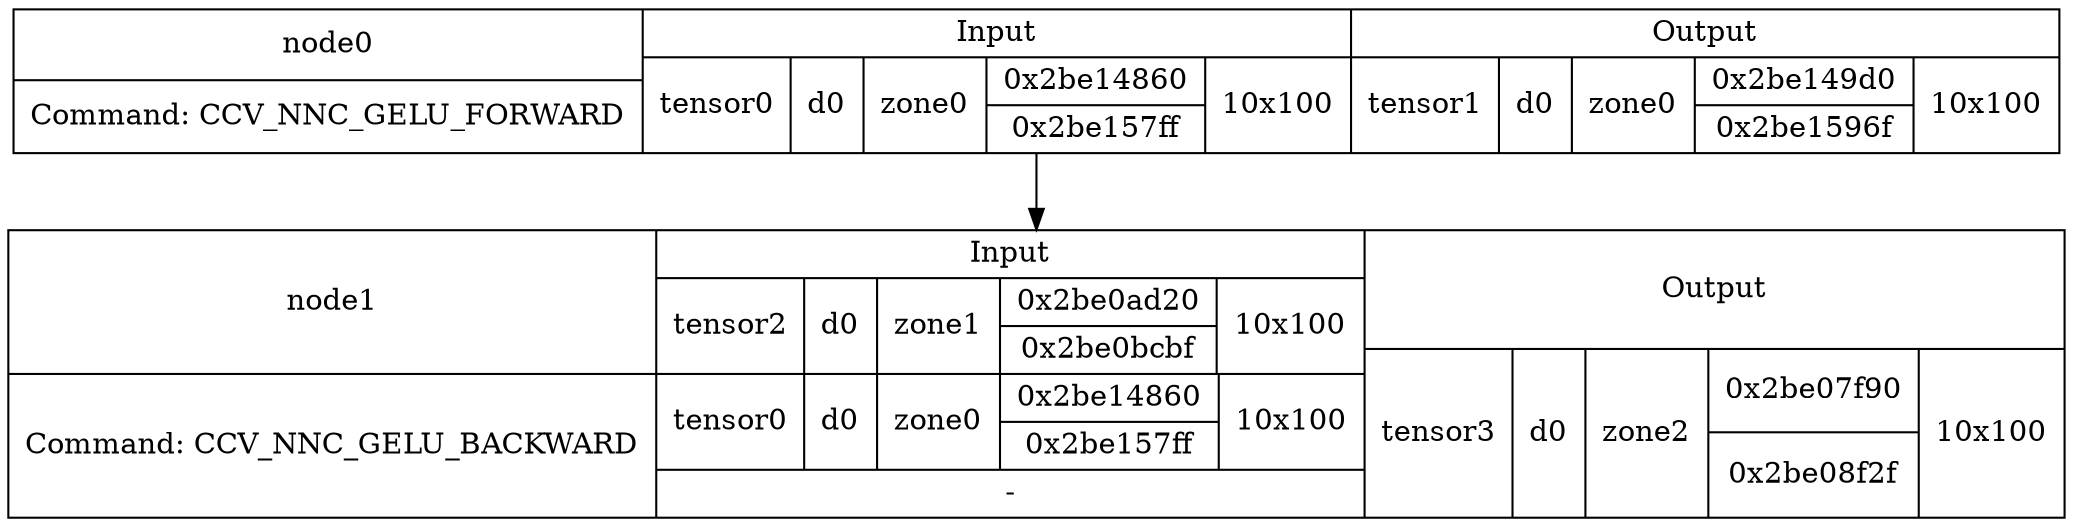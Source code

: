 digraph G {
compound=true;
node0 [shape=record,label="{node0|Command: CCV_NNC_GELU_FORWARD}|{Input|{tensor0|d0|zone0|{0x2be14860|0x2be157ff}|10x100}}|{Output|{tensor1|d0|zone0|{0x2be149d0|0x2be1596f}|10x100}}"];
node1 [shape=record,label="{node1|Command: CCV_NNC_GELU_BACKWARD}|{Input|{tensor2|d0|zone1|{0x2be0ad20|0x2be0bcbf}|10x100}|{tensor0|d0|zone0|{0x2be14860|0x2be157ff}|10x100}|-}|{Output|{tensor3|d0|zone2|{0x2be07f90|0x2be08f2f}|10x100}}"];
node0 -> node1;
}
